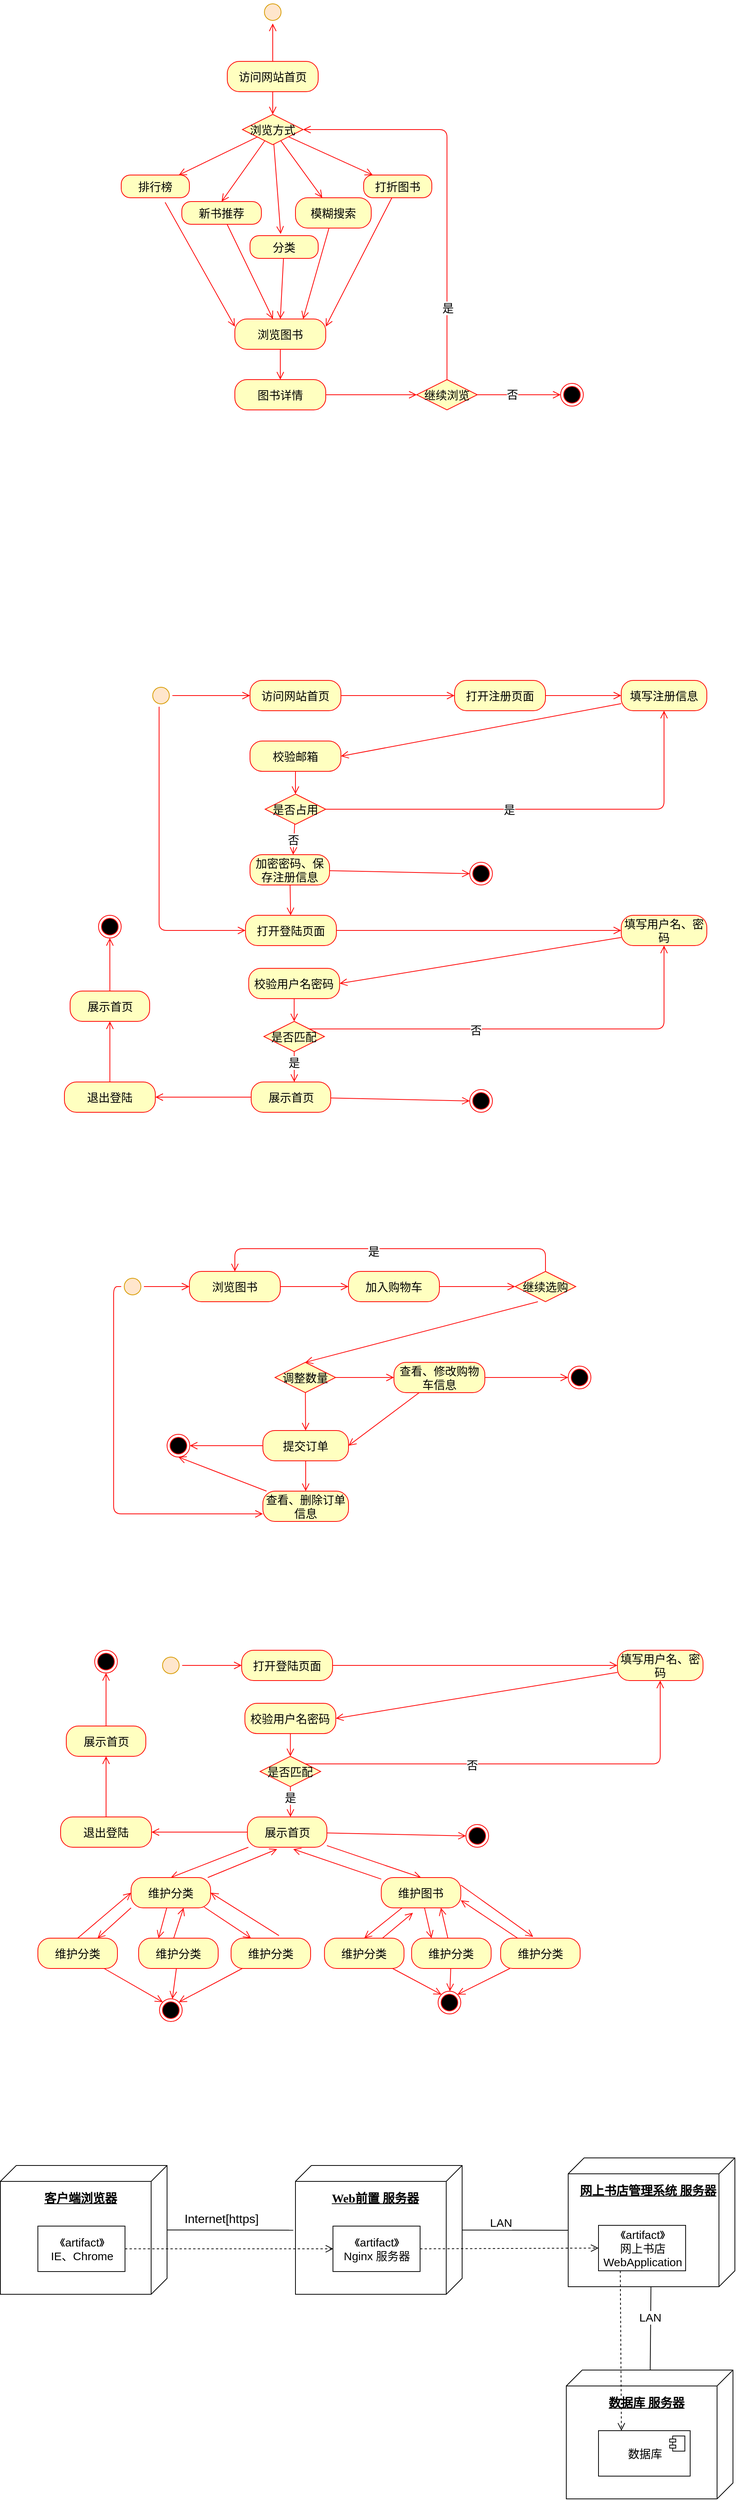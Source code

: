 <mxfile version="13.6.10" type="github">
  <diagram id="TR5-IoN3J7DlVOt05m8w" name="第 1 页">
    <mxGraphModel dx="1240" dy="689" grid="1" gridSize="10" guides="1" tooltips="1" connect="1" arrows="1" fold="1" page="1" pageScale="1" pageWidth="3300" pageHeight="4681" math="0" shadow="0">
      <root>
        <mxCell id="0" />
        <mxCell id="1" parent="0" />
        <mxCell id="N2rn5LJ_M0JWkOlmpVPW-8" value="" style="ellipse;html=1;shape=startState;fillColor=#ffe6cc;strokeColor=#d79b00;fontSize=15;" vertex="1" parent="1">
          <mxGeometry x="585" y="183" width="30" height="30" as="geometry" />
        </mxCell>
        <mxCell id="N2rn5LJ_M0JWkOlmpVPW-48" value="" style="edgeStyle=none;orthogonalLoop=1;jettySize=auto;html=1;endArrow=open;endSize=8;strokeColor=#ff0000;fontSize=15;" edge="1" parent="1" source="N2rn5LJ_M0JWkOlmpVPW-10" target="N2rn5LJ_M0JWkOlmpVPW-8">
          <mxGeometry relative="1" as="geometry" />
        </mxCell>
        <mxCell id="N2rn5LJ_M0JWkOlmpVPW-10" value="访问网站首页" style="rounded=1;whiteSpace=wrap;html=1;arcSize=40;fontColor=#000000;fillColor=#ffffc0;strokeColor=#ff0000;fontSize=15;" vertex="1" parent="1">
          <mxGeometry x="540" y="263" width="120" height="40" as="geometry" />
        </mxCell>
        <mxCell id="N2rn5LJ_M0JWkOlmpVPW-25" style="orthogonalLoop=1;jettySize=auto;html=1;endArrow=open;endSize=8;strokeColor=#ff0000;fontSize=15;" edge="1" parent="1" source="N2rn5LJ_M0JWkOlmpVPW-14" target="N2rn5LJ_M0JWkOlmpVPW-18">
          <mxGeometry relative="1" as="geometry" />
        </mxCell>
        <mxCell id="N2rn5LJ_M0JWkOlmpVPW-26" style="orthogonalLoop=1;jettySize=auto;html=1;entryX=0.5;entryY=0;entryDx=0;entryDy=0;endArrow=open;endSize=8;strokeColor=#ff0000;fontSize=15;" edge="1" parent="1" source="N2rn5LJ_M0JWkOlmpVPW-14" target="N2rn5LJ_M0JWkOlmpVPW-21">
          <mxGeometry relative="1" as="geometry" />
        </mxCell>
        <mxCell id="N2rn5LJ_M0JWkOlmpVPW-27" style="orthogonalLoop=1;jettySize=auto;html=1;endArrow=open;endSize=8;strokeColor=#ff0000;fontSize=15;" edge="1" parent="1" source="N2rn5LJ_M0JWkOlmpVPW-14" target="N2rn5LJ_M0JWkOlmpVPW-20">
          <mxGeometry relative="1" as="geometry" />
        </mxCell>
        <mxCell id="N2rn5LJ_M0JWkOlmpVPW-29" style="orthogonalLoop=1;jettySize=auto;html=1;endArrow=open;endSize=8;strokeColor=#ff0000;fontSize=15;" edge="1" parent="1" source="N2rn5LJ_M0JWkOlmpVPW-14" target="N2rn5LJ_M0JWkOlmpVPW-28">
          <mxGeometry relative="1" as="geometry" />
        </mxCell>
        <mxCell id="N2rn5LJ_M0JWkOlmpVPW-16" value="" style="html=1;align=left;verticalAlign=top;endArrow=open;endSize=8;strokeColor=#ff0000;entryX=0.45;entryY=-0.075;entryDx=0;entryDy=0;entryPerimeter=0;fontSize=15;" edge="1" source="N2rn5LJ_M0JWkOlmpVPW-14" parent="1" target="N2rn5LJ_M0JWkOlmpVPW-19">
          <mxGeometry x="-0.002" y="9" relative="1" as="geometry">
            <mxPoint x="600" y="503" as="targetPoint" />
            <mxPoint as="offset" />
          </mxGeometry>
        </mxCell>
        <mxCell id="N2rn5LJ_M0JWkOlmpVPW-36" style="edgeStyle=none;orthogonalLoop=1;jettySize=auto;html=1;endArrow=open;endSize=8;strokeColor=#ff0000;entryX=0;entryY=0.25;entryDx=0;entryDy=0;exitX=0.644;exitY=1.2;exitDx=0;exitDy=0;exitPerimeter=0;fontSize=15;" edge="1" parent="1" source="N2rn5LJ_M0JWkOlmpVPW-18" target="N2rn5LJ_M0JWkOlmpVPW-31">
          <mxGeometry relative="1" as="geometry" />
        </mxCell>
        <mxCell id="N2rn5LJ_M0JWkOlmpVPW-18" value="排行榜" style="rounded=1;whiteSpace=wrap;html=1;arcSize=40;fontColor=#000000;fillColor=#ffffc0;strokeColor=#ff0000;fontSize=15;" vertex="1" parent="1">
          <mxGeometry x="400" y="413" width="90" height="30" as="geometry" />
        </mxCell>
        <mxCell id="N2rn5LJ_M0JWkOlmpVPW-33" style="edgeStyle=none;orthogonalLoop=1;jettySize=auto;html=1;entryX=0.5;entryY=0;entryDx=0;entryDy=0;endArrow=open;endSize=8;strokeColor=#ff0000;fontSize=15;" edge="1" parent="1" source="N2rn5LJ_M0JWkOlmpVPW-19" target="N2rn5LJ_M0JWkOlmpVPW-31">
          <mxGeometry relative="1" as="geometry" />
        </mxCell>
        <mxCell id="N2rn5LJ_M0JWkOlmpVPW-19" value="分类" style="rounded=1;whiteSpace=wrap;html=1;arcSize=40;fontColor=#000000;fillColor=#ffffc0;strokeColor=#ff0000;fontSize=15;" vertex="1" parent="1">
          <mxGeometry x="570" y="493" width="90" height="30" as="geometry" />
        </mxCell>
        <mxCell id="N2rn5LJ_M0JWkOlmpVPW-35" style="edgeStyle=none;orthogonalLoop=1;jettySize=auto;html=1;entryX=1;entryY=0.25;entryDx=0;entryDy=0;endArrow=open;endSize=8;strokeColor=#ff0000;fontSize=15;" edge="1" parent="1" source="N2rn5LJ_M0JWkOlmpVPW-20" target="N2rn5LJ_M0JWkOlmpVPW-31">
          <mxGeometry relative="1" as="geometry" />
        </mxCell>
        <mxCell id="N2rn5LJ_M0JWkOlmpVPW-20" value="打折图书" style="rounded=1;whiteSpace=wrap;html=1;arcSize=40;fontColor=#000000;fillColor=#ffffc0;strokeColor=#ff0000;fontSize=15;" vertex="1" parent="1">
          <mxGeometry x="720" y="413" width="90" height="30" as="geometry" />
        </mxCell>
        <mxCell id="N2rn5LJ_M0JWkOlmpVPW-32" style="edgeStyle=none;orthogonalLoop=1;jettySize=auto;html=1;endArrow=open;endSize=8;strokeColor=#ff0000;fontSize=15;" edge="1" parent="1" source="N2rn5LJ_M0JWkOlmpVPW-21" target="N2rn5LJ_M0JWkOlmpVPW-31">
          <mxGeometry relative="1" as="geometry" />
        </mxCell>
        <mxCell id="N2rn5LJ_M0JWkOlmpVPW-21" value="新书推荐" style="rounded=1;whiteSpace=wrap;html=1;arcSize=40;fontColor=#000000;fillColor=#ffffc0;strokeColor=#ff0000;fontSize=15;" vertex="1" parent="1">
          <mxGeometry x="480" y="448" width="105" height="30" as="geometry" />
        </mxCell>
        <mxCell id="N2rn5LJ_M0JWkOlmpVPW-34" style="edgeStyle=none;orthogonalLoop=1;jettySize=auto;html=1;entryX=0.75;entryY=0;entryDx=0;entryDy=0;endArrow=open;endSize=8;strokeColor=#ff0000;fontSize=15;" edge="1" parent="1" source="N2rn5LJ_M0JWkOlmpVPW-28" target="N2rn5LJ_M0JWkOlmpVPW-31">
          <mxGeometry relative="1" as="geometry" />
        </mxCell>
        <mxCell id="N2rn5LJ_M0JWkOlmpVPW-28" value="模糊搜索" style="rounded=1;whiteSpace=wrap;html=1;arcSize=40;fontColor=#000000;fillColor=#ffffc0;strokeColor=#ff0000;fontSize=15;" vertex="1" parent="1">
          <mxGeometry x="630" y="443" width="100" height="40" as="geometry" />
        </mxCell>
        <mxCell id="N2rn5LJ_M0JWkOlmpVPW-38" style="edgeStyle=none;orthogonalLoop=1;jettySize=auto;html=1;entryX=0.5;entryY=0;entryDx=0;entryDy=0;endArrow=open;endSize=8;strokeColor=#ff0000;fontSize=15;" edge="1" parent="1" source="N2rn5LJ_M0JWkOlmpVPW-31" target="N2rn5LJ_M0JWkOlmpVPW-37">
          <mxGeometry relative="1" as="geometry" />
        </mxCell>
        <mxCell id="N2rn5LJ_M0JWkOlmpVPW-31" value="浏览图书" style="rounded=1;whiteSpace=wrap;html=1;arcSize=40;fontColor=#000000;fillColor=#ffffc0;strokeColor=#ff0000;fontSize=15;" vertex="1" parent="1">
          <mxGeometry x="550" y="603" width="120" height="40" as="geometry" />
        </mxCell>
        <mxCell id="N2rn5LJ_M0JWkOlmpVPW-40" style="edgeStyle=none;orthogonalLoop=1;jettySize=auto;html=1;entryX=0;entryY=0.5;entryDx=0;entryDy=0;endArrow=open;endSize=8;strokeColor=#ff0000;fontSize=15;" edge="1" parent="1" source="N2rn5LJ_M0JWkOlmpVPW-37" target="N2rn5LJ_M0JWkOlmpVPW-39">
          <mxGeometry relative="1" as="geometry" />
        </mxCell>
        <mxCell id="N2rn5LJ_M0JWkOlmpVPW-37" value="图书详情" style="rounded=1;whiteSpace=wrap;html=1;arcSize=40;fontColor=#000000;fillColor=#ffffc0;strokeColor=#ff0000;fontSize=15;" vertex="1" parent="1">
          <mxGeometry x="550" y="683" width="120" height="40" as="geometry" />
        </mxCell>
        <mxCell id="N2rn5LJ_M0JWkOlmpVPW-42" style="orthogonalLoop=1;jettySize=auto;html=1;entryX=0;entryY=0.5;entryDx=0;entryDy=0;endArrow=open;endSize=8;strokeColor=#ff0000;fontSize=15;" edge="1" parent="1" source="N2rn5LJ_M0JWkOlmpVPW-39" target="N2rn5LJ_M0JWkOlmpVPW-41">
          <mxGeometry relative="1" as="geometry" />
        </mxCell>
        <mxCell id="N2rn5LJ_M0JWkOlmpVPW-44" value="否" style="edgeLabel;html=1;align=center;verticalAlign=middle;resizable=0;points=[];fontSize=15;" vertex="1" connectable="0" parent="N2rn5LJ_M0JWkOlmpVPW-42">
          <mxGeometry x="-0.171" y="1" relative="1" as="geometry">
            <mxPoint as="offset" />
          </mxGeometry>
        </mxCell>
        <mxCell id="N2rn5LJ_M0JWkOlmpVPW-43" style="edgeStyle=orthogonalEdgeStyle;orthogonalLoop=1;jettySize=auto;html=1;endArrow=open;endSize=8;strokeColor=#ff0000;fontSize=15;entryX=1;entryY=0.5;entryDx=0;entryDy=0;" edge="1" parent="1" source="N2rn5LJ_M0JWkOlmpVPW-39" target="N2rn5LJ_M0JWkOlmpVPW-14">
          <mxGeometry relative="1" as="geometry">
            <Array as="points">
              <mxPoint x="830" y="353" />
            </Array>
          </mxGeometry>
        </mxCell>
        <mxCell id="N2rn5LJ_M0JWkOlmpVPW-45" value="是" style="edgeLabel;html=1;align=center;verticalAlign=middle;resizable=0;points=[];fontSize=15;" vertex="1" connectable="0" parent="N2rn5LJ_M0JWkOlmpVPW-43">
          <mxGeometry x="-0.635" y="-1" relative="1" as="geometry">
            <mxPoint as="offset" />
          </mxGeometry>
        </mxCell>
        <mxCell id="N2rn5LJ_M0JWkOlmpVPW-39" value="继续浏览" style="rhombus;whiteSpace=wrap;html=1;fillColor=#ffffc0;strokeColor=#ff0000;fontSize=15;" vertex="1" parent="1">
          <mxGeometry x="790" y="683" width="80" height="40" as="geometry" />
        </mxCell>
        <mxCell id="N2rn5LJ_M0JWkOlmpVPW-41" value="" style="ellipse;html=1;shape=endState;fillColor=#000000;strokeColor=#ff0000;fontSize=15;" vertex="1" parent="1">
          <mxGeometry x="980" y="688" width="30" height="30" as="geometry" />
        </mxCell>
        <mxCell id="N2rn5LJ_M0JWkOlmpVPW-14" value="浏览方式" style="rhombus;whiteSpace=wrap;html=1;fillColor=#ffffc0;strokeColor=#ff0000;fontSize=15;" vertex="1" parent="1">
          <mxGeometry x="560" y="333" width="80" height="40" as="geometry" />
        </mxCell>
        <mxCell id="N2rn5LJ_M0JWkOlmpVPW-47" value="" style="edgeStyle=orthogonalEdgeStyle;html=1;verticalAlign=bottom;endArrow=open;endSize=8;strokeColor=#ff0000;fontSize=15;" edge="1" parent="1" source="N2rn5LJ_M0JWkOlmpVPW-10" target="N2rn5LJ_M0JWkOlmpVPW-14">
          <mxGeometry relative="1" as="geometry">
            <mxPoint x="600" y="413" as="targetPoint" />
            <mxPoint x="600" y="353" as="sourcePoint" />
          </mxGeometry>
        </mxCell>
        <mxCell id="N2rn5LJ_M0JWkOlmpVPW-74" style="edgeStyle=none;orthogonalLoop=1;jettySize=auto;html=1;entryX=0;entryY=0.5;entryDx=0;entryDy=0;endArrow=open;endSize=8;strokeColor=#ff0000;fontSize=15;" edge="1" parent="1" source="N2rn5LJ_M0JWkOlmpVPW-53" target="N2rn5LJ_M0JWkOlmpVPW-55">
          <mxGeometry relative="1" as="geometry" />
        </mxCell>
        <mxCell id="N2rn5LJ_M0JWkOlmpVPW-150" style="edgeStyle=orthogonalEdgeStyle;orthogonalLoop=1;jettySize=auto;html=1;entryX=0;entryY=0.5;entryDx=0;entryDy=0;endArrow=open;endSize=8;strokeColor=#ff0000;fontSize=15;" edge="1" parent="1" source="N2rn5LJ_M0JWkOlmpVPW-53" target="N2rn5LJ_M0JWkOlmpVPW-80">
          <mxGeometry relative="1" as="geometry">
            <Array as="points">
              <mxPoint x="450" y="1100" />
              <mxPoint x="450" y="1410" />
            </Array>
          </mxGeometry>
        </mxCell>
        <mxCell id="N2rn5LJ_M0JWkOlmpVPW-53" value="" style="ellipse;html=1;shape=startState;fillColor=#ffe6cc;strokeColor=#d79b00;fontSize=15;" vertex="1" parent="1">
          <mxGeometry x="437.54" y="1085" width="30" height="30" as="geometry" />
        </mxCell>
        <mxCell id="N2rn5LJ_M0JWkOlmpVPW-67" style="orthogonalLoop=1;jettySize=auto;html=1;endArrow=open;endSize=8;strokeColor=#ff0000;fontSize=15;" edge="1" parent="1" source="N2rn5LJ_M0JWkOlmpVPW-55" target="N2rn5LJ_M0JWkOlmpVPW-56">
          <mxGeometry relative="1" as="geometry" />
        </mxCell>
        <mxCell id="N2rn5LJ_M0JWkOlmpVPW-55" value="访问网站首页" style="rounded=1;whiteSpace=wrap;html=1;arcSize=40;fontColor=#000000;fillColor=#ffffc0;strokeColor=#ff0000;fontSize=15;" vertex="1" parent="1">
          <mxGeometry x="570" y="1080" width="120" height="40" as="geometry" />
        </mxCell>
        <mxCell id="N2rn5LJ_M0JWkOlmpVPW-68" style="orthogonalLoop=1;jettySize=auto;html=1;entryX=0;entryY=0.5;entryDx=0;entryDy=0;endArrow=open;endSize=8;strokeColor=#ff0000;fontSize=15;" edge="1" parent="1" source="N2rn5LJ_M0JWkOlmpVPW-56" target="N2rn5LJ_M0JWkOlmpVPW-57">
          <mxGeometry relative="1" as="geometry" />
        </mxCell>
        <mxCell id="N2rn5LJ_M0JWkOlmpVPW-56" value="打开注册页面" style="rounded=1;whiteSpace=wrap;html=1;arcSize=40;fontColor=#000000;fillColor=#ffffc0;strokeColor=#ff0000;fontSize=15;" vertex="1" parent="1">
          <mxGeometry x="840" y="1080" width="120" height="40" as="geometry" />
        </mxCell>
        <mxCell id="N2rn5LJ_M0JWkOlmpVPW-69" style="orthogonalLoop=1;jettySize=auto;html=1;entryX=1;entryY=0.5;entryDx=0;entryDy=0;endArrow=open;endSize=8;strokeColor=#ff0000;fontSize=15;" edge="1" parent="1" source="N2rn5LJ_M0JWkOlmpVPW-57" target="N2rn5LJ_M0JWkOlmpVPW-58">
          <mxGeometry relative="1" as="geometry" />
        </mxCell>
        <mxCell id="N2rn5LJ_M0JWkOlmpVPW-57" value="填写注册信息" style="rounded=1;whiteSpace=wrap;html=1;arcSize=40;fontColor=#000000;fillColor=#ffffc0;strokeColor=#ff0000;fontSize=15;" vertex="1" parent="1">
          <mxGeometry x="1060" y="1080" width="113" height="40" as="geometry" />
        </mxCell>
        <mxCell id="N2rn5LJ_M0JWkOlmpVPW-70" style="edgeStyle=orthogonalEdgeStyle;orthogonalLoop=1;jettySize=auto;html=1;entryX=0.5;entryY=0;entryDx=0;entryDy=0;endArrow=open;endSize=8;strokeColor=#ff0000;fontSize=15;" edge="1" parent="1" source="N2rn5LJ_M0JWkOlmpVPW-58" target="N2rn5LJ_M0JWkOlmpVPW-61">
          <mxGeometry relative="1" as="geometry" />
        </mxCell>
        <mxCell id="N2rn5LJ_M0JWkOlmpVPW-58" value="校验邮箱" style="rounded=1;whiteSpace=wrap;html=1;arcSize=40;fontColor=#000000;fillColor=#ffffc0;strokeColor=#ff0000;fontSize=15;" vertex="1" parent="1">
          <mxGeometry x="570" y="1160" width="120" height="40" as="geometry" />
        </mxCell>
        <mxCell id="N2rn5LJ_M0JWkOlmpVPW-72" style="edgeStyle=none;orthogonalLoop=1;jettySize=auto;html=1;entryX=0;entryY=0.5;entryDx=0;entryDy=0;endArrow=open;endSize=8;strokeColor=#ff0000;fontSize=15;" edge="1" parent="1" source="N2rn5LJ_M0JWkOlmpVPW-59" target="N2rn5LJ_M0JWkOlmpVPW-71">
          <mxGeometry relative="1" as="geometry" />
        </mxCell>
        <mxCell id="N2rn5LJ_M0JWkOlmpVPW-113" style="edgeStyle=none;orthogonalLoop=1;jettySize=auto;html=1;endArrow=open;endSize=8;strokeColor=#ff0000;fontSize=15;" edge="1" parent="1" source="N2rn5LJ_M0JWkOlmpVPW-59" target="N2rn5LJ_M0JWkOlmpVPW-80">
          <mxGeometry relative="1" as="geometry">
            <mxPoint x="627" y="1345" as="sourcePoint" />
          </mxGeometry>
        </mxCell>
        <mxCell id="N2rn5LJ_M0JWkOlmpVPW-59" value="加密密码、保存注册信息" style="rounded=1;whiteSpace=wrap;html=1;arcSize=40;fontColor=#000000;fillColor=#ffffc0;strokeColor=#ff0000;fontSize=15;" vertex="1" parent="1">
          <mxGeometry x="570" y="1310" width="105" height="40" as="geometry" />
        </mxCell>
        <mxCell id="N2rn5LJ_M0JWkOlmpVPW-62" style="edgeStyle=orthogonalEdgeStyle;orthogonalLoop=1;jettySize=auto;html=1;endArrow=open;endSize=8;strokeColor=#ff0000;fontSize=15;entryX=0.5;entryY=1;entryDx=0;entryDy=0;" edge="1" parent="1" source="N2rn5LJ_M0JWkOlmpVPW-61" target="N2rn5LJ_M0JWkOlmpVPW-57">
          <mxGeometry relative="1" as="geometry">
            <mxPoint x="700" y="1340" as="targetPoint" />
            <Array as="points">
              <mxPoint x="630" y="1250" />
              <mxPoint x="1117" y="1250" />
            </Array>
          </mxGeometry>
        </mxCell>
        <mxCell id="N2rn5LJ_M0JWkOlmpVPW-63" value="是" style="edgeLabel;html=1;align=center;verticalAlign=middle;resizable=0;points=[];fontSize=15;" vertex="1" connectable="0" parent="N2rn5LJ_M0JWkOlmpVPW-62">
          <mxGeometry x="-0.16" relative="1" as="geometry">
            <mxPoint as="offset" />
          </mxGeometry>
        </mxCell>
        <mxCell id="N2rn5LJ_M0JWkOlmpVPW-65" style="orthogonalLoop=1;jettySize=auto;html=1;endArrow=open;endSize=8;strokeColor=#ff0000;fontSize=15;entryX=0.542;entryY=0;entryDx=0;entryDy=0;entryPerimeter=0;" edge="1" parent="1" source="N2rn5LJ_M0JWkOlmpVPW-61" target="N2rn5LJ_M0JWkOlmpVPW-59">
          <mxGeometry relative="1" as="geometry">
            <mxPoint x="645" y="1610" as="targetPoint" />
          </mxGeometry>
        </mxCell>
        <mxCell id="N2rn5LJ_M0JWkOlmpVPW-66" value="否" style="edgeLabel;html=1;align=center;verticalAlign=middle;resizable=0;points=[];fontSize=15;" vertex="1" connectable="0" parent="N2rn5LJ_M0JWkOlmpVPW-65">
          <mxGeometry x="0.019" y="-1" relative="1" as="geometry">
            <mxPoint as="offset" />
          </mxGeometry>
        </mxCell>
        <mxCell id="N2rn5LJ_M0JWkOlmpVPW-61" value="是否占用" style="rhombus;whiteSpace=wrap;html=1;fillColor=#ffffc0;strokeColor=#ff0000;fontSize=15;" vertex="1" parent="1">
          <mxGeometry x="590" y="1230" width="80" height="40" as="geometry" />
        </mxCell>
        <mxCell id="N2rn5LJ_M0JWkOlmpVPW-71" value="" style="ellipse;html=1;shape=endState;fillColor=#000000;strokeColor=#ff0000;fontSize=15;" vertex="1" parent="1">
          <mxGeometry x="860" y="1320" width="30" height="30" as="geometry" />
        </mxCell>
        <mxCell id="N2rn5LJ_M0JWkOlmpVPW-79" style="orthogonalLoop=1;jettySize=auto;html=1;entryX=0;entryY=0.5;entryDx=0;entryDy=0;endArrow=open;endSize=8;strokeColor=#ff0000;fontSize=15;" edge="1" parent="1" source="N2rn5LJ_M0JWkOlmpVPW-80" target="N2rn5LJ_M0JWkOlmpVPW-82">
          <mxGeometry relative="1" as="geometry" />
        </mxCell>
        <mxCell id="N2rn5LJ_M0JWkOlmpVPW-80" value="打开登陆页面" style="rounded=1;whiteSpace=wrap;html=1;arcSize=40;fontColor=#000000;fillColor=#ffffc0;strokeColor=#ff0000;fontSize=15;" vertex="1" parent="1">
          <mxGeometry x="564.04" y="1390" width="120" height="40" as="geometry" />
        </mxCell>
        <mxCell id="N2rn5LJ_M0JWkOlmpVPW-81" style="orthogonalLoop=1;jettySize=auto;html=1;entryX=1;entryY=0.5;entryDx=0;entryDy=0;endArrow=open;endSize=8;strokeColor=#ff0000;fontSize=15;" edge="1" parent="1" source="N2rn5LJ_M0JWkOlmpVPW-82" target="N2rn5LJ_M0JWkOlmpVPW-84">
          <mxGeometry relative="1" as="geometry" />
        </mxCell>
        <mxCell id="N2rn5LJ_M0JWkOlmpVPW-82" value="填写用户名、密码" style="rounded=1;whiteSpace=wrap;html=1;arcSize=40;fontColor=#000000;fillColor=#ffffc0;strokeColor=#ff0000;fontSize=15;" vertex="1" parent="1">
          <mxGeometry x="1060" y="1390" width="113" height="40" as="geometry" />
        </mxCell>
        <mxCell id="N2rn5LJ_M0JWkOlmpVPW-83" style="edgeStyle=orthogonalEdgeStyle;orthogonalLoop=1;jettySize=auto;html=1;entryX=0.5;entryY=0;entryDx=0;entryDy=0;endArrow=open;endSize=8;strokeColor=#ff0000;fontSize=15;" edge="1" parent="1" source="N2rn5LJ_M0JWkOlmpVPW-84" target="N2rn5LJ_M0JWkOlmpVPW-91">
          <mxGeometry relative="1" as="geometry" />
        </mxCell>
        <mxCell id="N2rn5LJ_M0JWkOlmpVPW-84" value="校验用户名密码" style="rounded=1;whiteSpace=wrap;html=1;arcSize=40;fontColor=#000000;fillColor=#ffffc0;strokeColor=#ff0000;fontSize=15;" vertex="1" parent="1">
          <mxGeometry x="568.29" y="1460" width="120" height="40" as="geometry" />
        </mxCell>
        <mxCell id="N2rn5LJ_M0JWkOlmpVPW-85" style="edgeStyle=none;orthogonalLoop=1;jettySize=auto;html=1;entryX=0;entryY=0.5;entryDx=0;entryDy=0;endArrow=open;endSize=8;strokeColor=#ff0000;fontSize=15;" edge="1" parent="1" source="N2rn5LJ_M0JWkOlmpVPW-86" target="N2rn5LJ_M0JWkOlmpVPW-92">
          <mxGeometry relative="1" as="geometry" />
        </mxCell>
        <mxCell id="N2rn5LJ_M0JWkOlmpVPW-114" style="edgeStyle=none;orthogonalLoop=1;jettySize=auto;html=1;entryX=1;entryY=0.5;entryDx=0;entryDy=0;endArrow=open;endSize=8;strokeColor=#ff0000;fontSize=15;" edge="1" parent="1" source="N2rn5LJ_M0JWkOlmpVPW-86" target="N2rn5LJ_M0JWkOlmpVPW-98">
          <mxGeometry relative="1" as="geometry" />
        </mxCell>
        <mxCell id="N2rn5LJ_M0JWkOlmpVPW-86" value="展示首页" style="rounded=1;whiteSpace=wrap;html=1;arcSize=40;fontColor=#000000;fillColor=#ffffc0;strokeColor=#ff0000;fontSize=15;" vertex="1" parent="1">
          <mxGeometry x="571.54" y="1610" width="105" height="40" as="geometry" />
        </mxCell>
        <mxCell id="N2rn5LJ_M0JWkOlmpVPW-87" style="edgeStyle=orthogonalEdgeStyle;orthogonalLoop=1;jettySize=auto;html=1;endArrow=open;endSize=8;strokeColor=#ff0000;fontSize=15;entryX=0.5;entryY=1;entryDx=0;entryDy=0;" edge="1" parent="1" source="N2rn5LJ_M0JWkOlmpVPW-91" target="N2rn5LJ_M0JWkOlmpVPW-82">
          <mxGeometry relative="1" as="geometry">
            <mxPoint x="700" y="1640" as="targetPoint" />
            <Array as="points">
              <mxPoint x="1117" y="1540" />
            </Array>
          </mxGeometry>
        </mxCell>
        <mxCell id="N2rn5LJ_M0JWkOlmpVPW-93" value="否" style="edgeLabel;html=1;align=center;verticalAlign=middle;resizable=0;points=[];fontSize=15;" vertex="1" connectable="0" parent="N2rn5LJ_M0JWkOlmpVPW-87">
          <mxGeometry x="-0.24" y="-1" relative="1" as="geometry">
            <mxPoint as="offset" />
          </mxGeometry>
        </mxCell>
        <mxCell id="N2rn5LJ_M0JWkOlmpVPW-89" style="orthogonalLoop=1;jettySize=auto;html=1;endArrow=open;endSize=8;strokeColor=#ff0000;fontSize=15;entryX=0.542;entryY=0;entryDx=0;entryDy=0;entryPerimeter=0;" edge="1" parent="1" source="N2rn5LJ_M0JWkOlmpVPW-91" target="N2rn5LJ_M0JWkOlmpVPW-86">
          <mxGeometry relative="1" as="geometry">
            <mxPoint x="643.29" y="1900" as="targetPoint" />
          </mxGeometry>
        </mxCell>
        <mxCell id="N2rn5LJ_M0JWkOlmpVPW-94" value="是" style="edgeLabel;html=1;align=center;verticalAlign=middle;resizable=0;points=[];fontSize=15;" vertex="1" connectable="0" parent="N2rn5LJ_M0JWkOlmpVPW-89">
          <mxGeometry x="-0.301" y="-1" relative="1" as="geometry">
            <mxPoint as="offset" />
          </mxGeometry>
        </mxCell>
        <mxCell id="N2rn5LJ_M0JWkOlmpVPW-91" value="是否匹配" style="rhombus;whiteSpace=wrap;html=1;fillColor=#ffffc0;strokeColor=#ff0000;fontSize=15;" vertex="1" parent="1">
          <mxGeometry x="588.29" y="1530" width="80" height="40" as="geometry" />
        </mxCell>
        <mxCell id="N2rn5LJ_M0JWkOlmpVPW-92" value="" style="ellipse;html=1;shape=endState;fillColor=#000000;strokeColor=#ff0000;fontSize=15;" vertex="1" parent="1">
          <mxGeometry x="860" y="1620" width="30" height="30" as="geometry" />
        </mxCell>
        <mxCell id="N2rn5LJ_M0JWkOlmpVPW-97" style="orthogonalLoop=1;jettySize=auto;html=1;endArrow=open;endSize=8;strokeColor=#ff0000;fontSize=15;exitX=0.5;exitY=0;exitDx=0;exitDy=0;" edge="1" parent="1" source="N2rn5LJ_M0JWkOlmpVPW-98" target="N2rn5LJ_M0JWkOlmpVPW-106">
          <mxGeometry relative="1" as="geometry">
            <mxPoint x="391.54" y="1570" as="sourcePoint" />
            <mxPoint x="385.04" y="1680" as="targetPoint" />
          </mxGeometry>
        </mxCell>
        <mxCell id="N2rn5LJ_M0JWkOlmpVPW-98" value="退出登陆" style="rounded=1;whiteSpace=wrap;html=1;arcSize=40;fontColor=#000000;fillColor=#ffffc0;strokeColor=#ff0000;fontSize=15;" vertex="1" parent="1">
          <mxGeometry x="325.04" y="1610" width="120" height="40" as="geometry" />
        </mxCell>
        <mxCell id="N2rn5LJ_M0JWkOlmpVPW-105" style="edgeStyle=none;orthogonalLoop=1;jettySize=auto;html=1;entryX=0.5;entryY=1;entryDx=0;entryDy=0;endArrow=open;endSize=8;strokeColor=#ff0000;fontSize=15;" edge="1" parent="1" source="N2rn5LJ_M0JWkOlmpVPW-106" target="N2rn5LJ_M0JWkOlmpVPW-112">
          <mxGeometry relative="1" as="geometry">
            <mxPoint x="437.54" y="1700" as="sourcePoint" />
          </mxGeometry>
        </mxCell>
        <mxCell id="N2rn5LJ_M0JWkOlmpVPW-106" value="展示首页" style="rounded=1;whiteSpace=wrap;html=1;arcSize=40;fontColor=#000000;fillColor=#ffffc0;strokeColor=#ff0000;fontSize=15;" vertex="1" parent="1">
          <mxGeometry x="332.54" y="1490" width="105" height="40" as="geometry" />
        </mxCell>
        <mxCell id="N2rn5LJ_M0JWkOlmpVPW-112" value="" style="ellipse;html=1;shape=endState;fillColor=#000000;strokeColor=#ff0000;fontSize=15;" vertex="1" parent="1">
          <mxGeometry x="370" y="1390" width="30" height="30" as="geometry" />
        </mxCell>
        <mxCell id="N2rn5LJ_M0JWkOlmpVPW-116" style="edgeStyle=none;orthogonalLoop=1;jettySize=auto;html=1;entryX=0;entryY=0.5;entryDx=0;entryDy=0;endArrow=open;endSize=8;strokeColor=#ff0000;fontSize=15;" edge="1" parent="1" source="N2rn5LJ_M0JWkOlmpVPW-117" target="N2rn5LJ_M0JWkOlmpVPW-119">
          <mxGeometry relative="1" as="geometry" />
        </mxCell>
        <mxCell id="N2rn5LJ_M0JWkOlmpVPW-149" style="edgeStyle=orthogonalEdgeStyle;orthogonalLoop=1;jettySize=auto;html=1;entryX=0;entryY=0.75;entryDx=0;entryDy=0;endArrow=open;endSize=8;strokeColor=#ff0000;fontSize=15;" edge="1" parent="1" source="N2rn5LJ_M0JWkOlmpVPW-117" target="N2rn5LJ_M0JWkOlmpVPW-145">
          <mxGeometry relative="1" as="geometry">
            <Array as="points">
              <mxPoint x="390" y="1880" />
              <mxPoint x="390" y="2180" />
            </Array>
          </mxGeometry>
        </mxCell>
        <mxCell id="N2rn5LJ_M0JWkOlmpVPW-117" value="" style="ellipse;html=1;shape=startState;fillColor=#ffe6cc;strokeColor=#d79b00;fontSize=15;" vertex="1" parent="1">
          <mxGeometry x="400" y="1865" width="30" height="30" as="geometry" />
        </mxCell>
        <mxCell id="N2rn5LJ_M0JWkOlmpVPW-118" style="orthogonalLoop=1;jettySize=auto;html=1;endArrow=open;endSize=8;strokeColor=#ff0000;fontSize=15;" edge="1" parent="1" source="N2rn5LJ_M0JWkOlmpVPW-119" target="N2rn5LJ_M0JWkOlmpVPW-121">
          <mxGeometry relative="1" as="geometry" />
        </mxCell>
        <mxCell id="N2rn5LJ_M0JWkOlmpVPW-119" value="浏览图书" style="rounded=1;whiteSpace=wrap;html=1;arcSize=40;fontColor=#000000;fillColor=#ffffc0;strokeColor=#ff0000;fontSize=15;" vertex="1" parent="1">
          <mxGeometry x="490" y="1860" width="120" height="40" as="geometry" />
        </mxCell>
        <mxCell id="N2rn5LJ_M0JWkOlmpVPW-120" style="orthogonalLoop=1;jettySize=auto;html=1;entryX=0;entryY=0.5;entryDx=0;entryDy=0;endArrow=open;endSize=8;strokeColor=#ff0000;fontSize=15;" edge="1" parent="1" source="N2rn5LJ_M0JWkOlmpVPW-121" target="N2rn5LJ_M0JWkOlmpVPW-130">
          <mxGeometry relative="1" as="geometry" />
        </mxCell>
        <mxCell id="N2rn5LJ_M0JWkOlmpVPW-121" value="加入购物车" style="rounded=1;whiteSpace=wrap;html=1;arcSize=40;fontColor=#000000;fillColor=#ffffc0;strokeColor=#ff0000;fontSize=15;" vertex="1" parent="1">
          <mxGeometry x="700" y="1860" width="120" height="40" as="geometry" />
        </mxCell>
        <mxCell id="N2rn5LJ_M0JWkOlmpVPW-131" style="edgeStyle=orthogonalEdgeStyle;orthogonalLoop=1;jettySize=auto;html=1;entryX=0.5;entryY=0;entryDx=0;entryDy=0;endArrow=open;endSize=8;strokeColor=#ff0000;fontSize=15;" edge="1" parent="1" source="N2rn5LJ_M0JWkOlmpVPW-130" target="N2rn5LJ_M0JWkOlmpVPW-119">
          <mxGeometry relative="1" as="geometry">
            <Array as="points">
              <mxPoint x="960" y="1830" />
              <mxPoint x="550" y="1830" />
            </Array>
          </mxGeometry>
        </mxCell>
        <mxCell id="N2rn5LJ_M0JWkOlmpVPW-132" value="是" style="edgeLabel;html=1;align=center;verticalAlign=middle;resizable=0;points=[];fontSize=15;" vertex="1" connectable="0" parent="N2rn5LJ_M0JWkOlmpVPW-131">
          <mxGeometry x="0.089" y="3" relative="1" as="geometry">
            <mxPoint x="-1" as="offset" />
          </mxGeometry>
        </mxCell>
        <mxCell id="N2rn5LJ_M0JWkOlmpVPW-134" style="orthogonalLoop=1;jettySize=auto;html=1;entryX=0.5;entryY=0;entryDx=0;entryDy=0;endArrow=open;endSize=8;strokeColor=#ff0000;fontSize=15;exitX=0.375;exitY=1;exitDx=0;exitDy=0;exitPerimeter=0;" edge="1" parent="1" source="N2rn5LJ_M0JWkOlmpVPW-130" target="N2rn5LJ_M0JWkOlmpVPW-133">
          <mxGeometry relative="1" as="geometry">
            <mxPoint x="517.203" y="2048.601" as="sourcePoint" />
          </mxGeometry>
        </mxCell>
        <mxCell id="N2rn5LJ_M0JWkOlmpVPW-130" value="继续选购" style="rhombus;whiteSpace=wrap;html=1;fillColor=#ffffc0;strokeColor=#ff0000;fontSize=15;" vertex="1" parent="1">
          <mxGeometry x="920" y="1860" width="80" height="40" as="geometry" />
        </mxCell>
        <mxCell id="N2rn5LJ_M0JWkOlmpVPW-136" style="edgeStyle=none;orthogonalLoop=1;jettySize=auto;html=1;endArrow=open;endSize=8;strokeColor=#ff0000;fontSize=15;" edge="1" parent="1" source="N2rn5LJ_M0JWkOlmpVPW-133" target="N2rn5LJ_M0JWkOlmpVPW-135">
          <mxGeometry relative="1" as="geometry" />
        </mxCell>
        <mxCell id="N2rn5LJ_M0JWkOlmpVPW-138" style="edgeStyle=none;orthogonalLoop=1;jettySize=auto;html=1;entryX=0;entryY=0.5;entryDx=0;entryDy=0;endArrow=open;endSize=8;strokeColor=#ff0000;fontSize=15;" edge="1" parent="1" source="N2rn5LJ_M0JWkOlmpVPW-133" target="N2rn5LJ_M0JWkOlmpVPW-137">
          <mxGeometry relative="1" as="geometry" />
        </mxCell>
        <mxCell id="N2rn5LJ_M0JWkOlmpVPW-133" value="调整数量" style="rhombus;whiteSpace=wrap;html=1;fillColor=#ffffc0;strokeColor=#ff0000;fontSize=15;" vertex="1" parent="1">
          <mxGeometry x="603" y="1980" width="80" height="40" as="geometry" />
        </mxCell>
        <mxCell id="N2rn5LJ_M0JWkOlmpVPW-144" style="edgeStyle=none;orthogonalLoop=1;jettySize=auto;html=1;entryX=1;entryY=0.5;entryDx=0;entryDy=0;endArrow=open;endSize=8;strokeColor=#ff0000;fontSize=15;" edge="1" parent="1" source="N2rn5LJ_M0JWkOlmpVPW-135" target="N2rn5LJ_M0JWkOlmpVPW-143">
          <mxGeometry relative="1" as="geometry" />
        </mxCell>
        <mxCell id="N2rn5LJ_M0JWkOlmpVPW-146" style="edgeStyle=none;orthogonalLoop=1;jettySize=auto;html=1;endArrow=open;endSize=8;strokeColor=#ff0000;fontSize=15;" edge="1" parent="1" source="N2rn5LJ_M0JWkOlmpVPW-135" target="N2rn5LJ_M0JWkOlmpVPW-145">
          <mxGeometry relative="1" as="geometry" />
        </mxCell>
        <mxCell id="N2rn5LJ_M0JWkOlmpVPW-135" value="提交订单" style="rounded=1;whiteSpace=wrap;html=1;arcSize=40;fontColor=#000000;fillColor=#ffffc0;strokeColor=#ff0000;fontSize=15;" vertex="1" parent="1">
          <mxGeometry x="587" y="2070" width="113" height="40" as="geometry" />
        </mxCell>
        <mxCell id="N2rn5LJ_M0JWkOlmpVPW-139" style="edgeStyle=none;orthogonalLoop=1;jettySize=auto;html=1;entryX=1;entryY=0.5;entryDx=0;entryDy=0;endArrow=open;endSize=8;strokeColor=#ff0000;fontSize=15;" edge="1" parent="1" source="N2rn5LJ_M0JWkOlmpVPW-137" target="N2rn5LJ_M0JWkOlmpVPW-135">
          <mxGeometry relative="1" as="geometry" />
        </mxCell>
        <mxCell id="N2rn5LJ_M0JWkOlmpVPW-141" style="edgeStyle=none;orthogonalLoop=1;jettySize=auto;html=1;entryX=0;entryY=0.5;entryDx=0;entryDy=0;endArrow=open;endSize=8;strokeColor=#ff0000;fontSize=15;" edge="1" parent="1" source="N2rn5LJ_M0JWkOlmpVPW-137" target="N2rn5LJ_M0JWkOlmpVPW-140">
          <mxGeometry relative="1" as="geometry" />
        </mxCell>
        <mxCell id="N2rn5LJ_M0JWkOlmpVPW-137" value="查看、修改购物车信息" style="rounded=1;whiteSpace=wrap;html=1;arcSize=40;fontColor=#000000;fillColor=#ffffc0;strokeColor=#ff0000;fontSize=15;" vertex="1" parent="1">
          <mxGeometry x="760" y="1980" width="120" height="40" as="geometry" />
        </mxCell>
        <mxCell id="N2rn5LJ_M0JWkOlmpVPW-140" value="" style="ellipse;html=1;shape=endState;fillColor=#000000;strokeColor=#ff0000;fontSize=15;" vertex="1" parent="1">
          <mxGeometry x="990" y="1985" width="30" height="30" as="geometry" />
        </mxCell>
        <mxCell id="N2rn5LJ_M0JWkOlmpVPW-143" value="" style="ellipse;html=1;shape=endState;fillColor=#000000;strokeColor=#ff0000;fontSize=15;" vertex="1" parent="1">
          <mxGeometry x="460.5" y="2075" width="30" height="30" as="geometry" />
        </mxCell>
        <mxCell id="N2rn5LJ_M0JWkOlmpVPW-148" style="edgeStyle=none;orthogonalLoop=1;jettySize=auto;html=1;entryX=0.5;entryY=1;entryDx=0;entryDy=0;endArrow=open;endSize=8;strokeColor=#ff0000;fontSize=15;" edge="1" parent="1" source="N2rn5LJ_M0JWkOlmpVPW-145" target="N2rn5LJ_M0JWkOlmpVPW-143">
          <mxGeometry relative="1" as="geometry" />
        </mxCell>
        <mxCell id="N2rn5LJ_M0JWkOlmpVPW-145" value="查看、删除订单信息" style="rounded=1;whiteSpace=wrap;html=1;arcSize=40;fontColor=#000000;fillColor=#ffffc0;strokeColor=#ff0000;fontSize=15;" vertex="1" parent="1">
          <mxGeometry x="587" y="2150" width="113" height="40" as="geometry" />
        </mxCell>
        <mxCell id="N2rn5LJ_M0JWkOlmpVPW-151" style="orthogonalLoop=1;jettySize=auto;html=1;entryX=0;entryY=0.5;entryDx=0;entryDy=0;endArrow=open;endSize=8;strokeColor=#ff0000;fontSize=15;" edge="1" parent="1" source="N2rn5LJ_M0JWkOlmpVPW-152" target="N2rn5LJ_M0JWkOlmpVPW-154">
          <mxGeometry relative="1" as="geometry" />
        </mxCell>
        <mxCell id="N2rn5LJ_M0JWkOlmpVPW-152" value="打开登陆页面" style="rounded=1;whiteSpace=wrap;html=1;arcSize=40;fontColor=#000000;fillColor=#ffffc0;strokeColor=#ff0000;fontSize=15;" vertex="1" parent="1">
          <mxGeometry x="559" y="2360" width="120" height="40" as="geometry" />
        </mxCell>
        <mxCell id="N2rn5LJ_M0JWkOlmpVPW-153" style="orthogonalLoop=1;jettySize=auto;html=1;entryX=1;entryY=0.5;entryDx=0;entryDy=0;endArrow=open;endSize=8;strokeColor=#ff0000;fontSize=15;" edge="1" parent="1" source="N2rn5LJ_M0JWkOlmpVPW-154" target="N2rn5LJ_M0JWkOlmpVPW-156">
          <mxGeometry relative="1" as="geometry" />
        </mxCell>
        <mxCell id="N2rn5LJ_M0JWkOlmpVPW-154" value="填写用户名、密码" style="rounded=1;whiteSpace=wrap;html=1;arcSize=40;fontColor=#000000;fillColor=#ffffc0;strokeColor=#ff0000;fontSize=15;" vertex="1" parent="1">
          <mxGeometry x="1054.96" y="2360" width="113" height="40" as="geometry" />
        </mxCell>
        <mxCell id="N2rn5LJ_M0JWkOlmpVPW-155" style="edgeStyle=orthogonalEdgeStyle;orthogonalLoop=1;jettySize=auto;html=1;entryX=0.5;entryY=0;entryDx=0;entryDy=0;endArrow=open;endSize=8;strokeColor=#ff0000;fontSize=15;" edge="1" parent="1" source="N2rn5LJ_M0JWkOlmpVPW-156" target="N2rn5LJ_M0JWkOlmpVPW-164">
          <mxGeometry relative="1" as="geometry" />
        </mxCell>
        <mxCell id="N2rn5LJ_M0JWkOlmpVPW-156" value="校验用户名密码" style="rounded=1;whiteSpace=wrap;html=1;arcSize=40;fontColor=#000000;fillColor=#ffffc0;strokeColor=#ff0000;fontSize=15;" vertex="1" parent="1">
          <mxGeometry x="563.25" y="2430" width="120" height="40" as="geometry" />
        </mxCell>
        <mxCell id="N2rn5LJ_M0JWkOlmpVPW-157" style="edgeStyle=none;orthogonalLoop=1;jettySize=auto;html=1;entryX=0;entryY=0.5;entryDx=0;entryDy=0;endArrow=open;endSize=8;strokeColor=#ff0000;fontSize=15;" edge="1" parent="1" source="N2rn5LJ_M0JWkOlmpVPW-159" target="N2rn5LJ_M0JWkOlmpVPW-165">
          <mxGeometry relative="1" as="geometry" />
        </mxCell>
        <mxCell id="N2rn5LJ_M0JWkOlmpVPW-158" style="edgeStyle=none;orthogonalLoop=1;jettySize=auto;html=1;entryX=1;entryY=0.5;entryDx=0;entryDy=0;endArrow=open;endSize=8;strokeColor=#ff0000;fontSize=15;" edge="1" parent="1" source="N2rn5LJ_M0JWkOlmpVPW-159" target="N2rn5LJ_M0JWkOlmpVPW-167">
          <mxGeometry relative="1" as="geometry" />
        </mxCell>
        <mxCell id="N2rn5LJ_M0JWkOlmpVPW-174" value="" style="orthogonalLoop=1;jettySize=auto;html=1;endArrow=open;endSize=8;strokeColor=#ff0000;fontSize=15;entryX=0.5;entryY=0;entryDx=0;entryDy=0;" edge="1" parent="1" source="N2rn5LJ_M0JWkOlmpVPW-159" target="N2rn5LJ_M0JWkOlmpVPW-173">
          <mxGeometry relative="1" as="geometry" />
        </mxCell>
        <mxCell id="N2rn5LJ_M0JWkOlmpVPW-176" style="edgeStyle=none;orthogonalLoop=1;jettySize=auto;html=1;entryX=0.5;entryY=0;entryDx=0;entryDy=0;endArrow=open;endSize=8;strokeColor=#ff0000;fontSize=15;" edge="1" parent="1" source="N2rn5LJ_M0JWkOlmpVPW-159" target="N2rn5LJ_M0JWkOlmpVPW-175">
          <mxGeometry relative="1" as="geometry" />
        </mxCell>
        <mxCell id="N2rn5LJ_M0JWkOlmpVPW-159" value="展示首页" style="rounded=1;whiteSpace=wrap;html=1;arcSize=40;fontColor=#000000;fillColor=#ffffc0;strokeColor=#ff0000;fontSize=15;" vertex="1" parent="1">
          <mxGeometry x="566.5" y="2580" width="105" height="40" as="geometry" />
        </mxCell>
        <mxCell id="N2rn5LJ_M0JWkOlmpVPW-160" style="edgeStyle=orthogonalEdgeStyle;orthogonalLoop=1;jettySize=auto;html=1;endArrow=open;endSize=8;strokeColor=#ff0000;fontSize=15;entryX=0.5;entryY=1;entryDx=0;entryDy=0;" edge="1" parent="1" source="N2rn5LJ_M0JWkOlmpVPW-164" target="N2rn5LJ_M0JWkOlmpVPW-154">
          <mxGeometry relative="1" as="geometry">
            <mxPoint x="694.96" y="2610" as="targetPoint" />
            <Array as="points">
              <mxPoint x="1111.96" y="2510" />
            </Array>
          </mxGeometry>
        </mxCell>
        <mxCell id="N2rn5LJ_M0JWkOlmpVPW-161" value="否" style="edgeLabel;html=1;align=center;verticalAlign=middle;resizable=0;points=[];fontSize=15;" vertex="1" connectable="0" parent="N2rn5LJ_M0JWkOlmpVPW-160">
          <mxGeometry x="-0.24" y="-1" relative="1" as="geometry">
            <mxPoint as="offset" />
          </mxGeometry>
        </mxCell>
        <mxCell id="N2rn5LJ_M0JWkOlmpVPW-162" style="orthogonalLoop=1;jettySize=auto;html=1;endArrow=open;endSize=8;strokeColor=#ff0000;fontSize=15;entryX=0.542;entryY=0;entryDx=0;entryDy=0;entryPerimeter=0;" edge="1" parent="1" source="N2rn5LJ_M0JWkOlmpVPW-164" target="N2rn5LJ_M0JWkOlmpVPW-159">
          <mxGeometry relative="1" as="geometry">
            <mxPoint x="638.25" y="2870" as="targetPoint" />
          </mxGeometry>
        </mxCell>
        <mxCell id="N2rn5LJ_M0JWkOlmpVPW-163" value="是" style="edgeLabel;html=1;align=center;verticalAlign=middle;resizable=0;points=[];fontSize=15;" vertex="1" connectable="0" parent="N2rn5LJ_M0JWkOlmpVPW-162">
          <mxGeometry x="-0.301" y="-1" relative="1" as="geometry">
            <mxPoint as="offset" />
          </mxGeometry>
        </mxCell>
        <mxCell id="N2rn5LJ_M0JWkOlmpVPW-164" value="是否匹配" style="rhombus;whiteSpace=wrap;html=1;fillColor=#ffffc0;strokeColor=#ff0000;fontSize=15;" vertex="1" parent="1">
          <mxGeometry x="583.25" y="2500" width="80" height="40" as="geometry" />
        </mxCell>
        <mxCell id="N2rn5LJ_M0JWkOlmpVPW-165" value="" style="ellipse;html=1;shape=endState;fillColor=#000000;strokeColor=#ff0000;fontSize=15;" vertex="1" parent="1">
          <mxGeometry x="854.96" y="2590" width="30" height="30" as="geometry" />
        </mxCell>
        <mxCell id="N2rn5LJ_M0JWkOlmpVPW-166" style="orthogonalLoop=1;jettySize=auto;html=1;endArrow=open;endSize=8;strokeColor=#ff0000;fontSize=15;exitX=0.5;exitY=0;exitDx=0;exitDy=0;" edge="1" parent="1" source="N2rn5LJ_M0JWkOlmpVPW-167" target="N2rn5LJ_M0JWkOlmpVPW-169">
          <mxGeometry relative="1" as="geometry">
            <mxPoint x="386.5" y="2540" as="sourcePoint" />
            <mxPoint x="380.0" y="2650" as="targetPoint" />
          </mxGeometry>
        </mxCell>
        <mxCell id="N2rn5LJ_M0JWkOlmpVPW-167" value="退出登陆" style="rounded=1;whiteSpace=wrap;html=1;arcSize=40;fontColor=#000000;fillColor=#ffffc0;strokeColor=#ff0000;fontSize=15;" vertex="1" parent="1">
          <mxGeometry x="320" y="2580" width="120" height="40" as="geometry" />
        </mxCell>
        <mxCell id="N2rn5LJ_M0JWkOlmpVPW-168" style="edgeStyle=none;orthogonalLoop=1;jettySize=auto;html=1;entryX=0.5;entryY=1;entryDx=0;entryDy=0;endArrow=open;endSize=8;strokeColor=#ff0000;fontSize=15;" edge="1" parent="1" source="N2rn5LJ_M0JWkOlmpVPW-169" target="N2rn5LJ_M0JWkOlmpVPW-170">
          <mxGeometry relative="1" as="geometry">
            <mxPoint x="432.5" y="2670" as="sourcePoint" />
          </mxGeometry>
        </mxCell>
        <mxCell id="N2rn5LJ_M0JWkOlmpVPW-169" value="展示首页" style="rounded=1;whiteSpace=wrap;html=1;arcSize=40;fontColor=#000000;fillColor=#ffffc0;strokeColor=#ff0000;fontSize=15;" vertex="1" parent="1">
          <mxGeometry x="327.5" y="2460" width="105" height="40" as="geometry" />
        </mxCell>
        <mxCell id="N2rn5LJ_M0JWkOlmpVPW-170" value="" style="ellipse;html=1;shape=endState;fillColor=#000000;strokeColor=#ff0000;fontSize=15;" vertex="1" parent="1">
          <mxGeometry x="364.96" y="2360" width="30" height="30" as="geometry" />
        </mxCell>
        <mxCell id="N2rn5LJ_M0JWkOlmpVPW-172" value="" style="edgeStyle=orthogonalEdgeStyle;orthogonalLoop=1;jettySize=auto;html=1;endArrow=open;endSize=8;strokeColor=#ff0000;fontSize=15;entryX=0;entryY=0.5;entryDx=0;entryDy=0;" edge="1" parent="1" source="N2rn5LJ_M0JWkOlmpVPW-171" target="N2rn5LJ_M0JWkOlmpVPW-152">
          <mxGeometry relative="1" as="geometry" />
        </mxCell>
        <mxCell id="N2rn5LJ_M0JWkOlmpVPW-171" value="" style="ellipse;html=1;shape=startState;fillColor=#ffe6cc;strokeColor=#d79b00;fontSize=15;" vertex="1" parent="1">
          <mxGeometry x="450.5" y="2365" width="30" height="30" as="geometry" />
        </mxCell>
        <mxCell id="N2rn5LJ_M0JWkOlmpVPW-180" style="edgeStyle=none;orthogonalLoop=1;jettySize=auto;html=1;entryX=0.75;entryY=0;entryDx=0;entryDy=0;endArrow=open;endSize=8;strokeColor=#ff0000;fontSize=15;exitX=0;exitY=1;exitDx=0;exitDy=0;" edge="1" parent="1" source="N2rn5LJ_M0JWkOlmpVPW-173" target="N2rn5LJ_M0JWkOlmpVPW-177">
          <mxGeometry relative="1" as="geometry" />
        </mxCell>
        <mxCell id="N2rn5LJ_M0JWkOlmpVPW-181" value="" style="edgeStyle=none;orthogonalLoop=1;jettySize=auto;html=1;endArrow=open;endSize=8;strokeColor=#ff0000;fontSize=15;entryX=0.25;entryY=0;entryDx=0;entryDy=0;" edge="1" parent="1" source="N2rn5LJ_M0JWkOlmpVPW-173" target="N2rn5LJ_M0JWkOlmpVPW-178">
          <mxGeometry relative="1" as="geometry" />
        </mxCell>
        <mxCell id="N2rn5LJ_M0JWkOlmpVPW-182" style="edgeStyle=none;orthogonalLoop=1;jettySize=auto;html=1;entryX=0.25;entryY=0;entryDx=0;entryDy=0;endArrow=open;endSize=8;strokeColor=#ff0000;fontSize=15;exitX=0.918;exitY=0.972;exitDx=0;exitDy=0;exitPerimeter=0;" edge="1" parent="1" source="N2rn5LJ_M0JWkOlmpVPW-173" target="N2rn5LJ_M0JWkOlmpVPW-179">
          <mxGeometry relative="1" as="geometry" />
        </mxCell>
        <mxCell id="N2rn5LJ_M0JWkOlmpVPW-197" style="edgeStyle=none;orthogonalLoop=1;jettySize=auto;html=1;entryX=0.375;entryY=1.06;entryDx=0;entryDy=0;entryPerimeter=0;endArrow=open;endSize=8;strokeColor=#ff0000;fontSize=15;" edge="1" parent="1" source="N2rn5LJ_M0JWkOlmpVPW-173" target="N2rn5LJ_M0JWkOlmpVPW-159">
          <mxGeometry relative="1" as="geometry" />
        </mxCell>
        <mxCell id="N2rn5LJ_M0JWkOlmpVPW-173" value="维护分类" style="rounded=1;whiteSpace=wrap;html=1;arcSize=40;fontColor=#000000;fillColor=#ffffc0;strokeColor=#ff0000;fontSize=15;" vertex="1" parent="1">
          <mxGeometry x="413" y="2660" width="105" height="40" as="geometry" />
        </mxCell>
        <mxCell id="N2rn5LJ_M0JWkOlmpVPW-188" style="edgeStyle=none;orthogonalLoop=1;jettySize=auto;html=1;entryX=0.5;entryY=0;entryDx=0;entryDy=0;endArrow=open;endSize=8;strokeColor=#ff0000;fontSize=15;" edge="1" parent="1" source="N2rn5LJ_M0JWkOlmpVPW-175" target="N2rn5LJ_M0JWkOlmpVPW-185">
          <mxGeometry relative="1" as="geometry" />
        </mxCell>
        <mxCell id="N2rn5LJ_M0JWkOlmpVPW-189" style="edgeStyle=none;orthogonalLoop=1;jettySize=auto;html=1;endArrow=open;endSize=8;strokeColor=#ff0000;fontSize=15;entryX=0.25;entryY=0;entryDx=0;entryDy=0;" edge="1" parent="1" source="N2rn5LJ_M0JWkOlmpVPW-175" target="N2rn5LJ_M0JWkOlmpVPW-186">
          <mxGeometry relative="1" as="geometry" />
        </mxCell>
        <mxCell id="N2rn5LJ_M0JWkOlmpVPW-190" style="edgeStyle=none;orthogonalLoop=1;jettySize=auto;html=1;entryX=0.41;entryY=-0.043;entryDx=0;entryDy=0;entryPerimeter=0;endArrow=open;endSize=8;strokeColor=#ff0000;fontSize=15;exitX=1;exitY=0.25;exitDx=0;exitDy=0;" edge="1" parent="1" source="N2rn5LJ_M0JWkOlmpVPW-175" target="N2rn5LJ_M0JWkOlmpVPW-187">
          <mxGeometry relative="1" as="geometry" />
        </mxCell>
        <mxCell id="N2rn5LJ_M0JWkOlmpVPW-198" style="edgeStyle=none;orthogonalLoop=1;jettySize=auto;html=1;entryX=0.576;entryY=1.06;entryDx=0;entryDy=0;endArrow=open;endSize=8;strokeColor=#ff0000;fontSize=15;entryPerimeter=0;" edge="1" parent="1" source="N2rn5LJ_M0JWkOlmpVPW-175" target="N2rn5LJ_M0JWkOlmpVPW-159">
          <mxGeometry relative="1" as="geometry" />
        </mxCell>
        <mxCell id="N2rn5LJ_M0JWkOlmpVPW-175" value="维护图书" style="rounded=1;whiteSpace=wrap;html=1;arcSize=40;fontColor=#000000;fillColor=#ffffc0;strokeColor=#ff0000;fontSize=15;" vertex="1" parent="1">
          <mxGeometry x="743.25" y="2660" width="105" height="40" as="geometry" />
        </mxCell>
        <mxCell id="N2rn5LJ_M0JWkOlmpVPW-191" style="edgeStyle=none;orthogonalLoop=1;jettySize=auto;html=1;entryX=0;entryY=0.5;entryDx=0;entryDy=0;endArrow=open;endSize=8;strokeColor=#ff0000;fontSize=15;exitX=0.5;exitY=0;exitDx=0;exitDy=0;" edge="1" parent="1" source="N2rn5LJ_M0JWkOlmpVPW-177" target="N2rn5LJ_M0JWkOlmpVPW-173">
          <mxGeometry relative="1" as="geometry" />
        </mxCell>
        <mxCell id="N2rn5LJ_M0JWkOlmpVPW-209" style="edgeStyle=none;orthogonalLoop=1;jettySize=auto;html=1;entryX=0;entryY=0;entryDx=0;entryDy=0;endArrow=open;endSize=8;strokeColor=#ff0000;fontSize=15;" edge="1" parent="1" source="N2rn5LJ_M0JWkOlmpVPW-177" target="N2rn5LJ_M0JWkOlmpVPW-208">
          <mxGeometry relative="1" as="geometry" />
        </mxCell>
        <mxCell id="N2rn5LJ_M0JWkOlmpVPW-177" value="维护分类" style="rounded=1;whiteSpace=wrap;html=1;arcSize=40;fontColor=#000000;fillColor=#ffffc0;strokeColor=#ff0000;fontSize=15;" vertex="1" parent="1">
          <mxGeometry x="290" y="2740" width="105" height="40" as="geometry" />
        </mxCell>
        <mxCell id="N2rn5LJ_M0JWkOlmpVPW-193" style="edgeStyle=none;orthogonalLoop=1;jettySize=auto;html=1;endArrow=open;endSize=8;strokeColor=#ff0000;fontSize=15;entryX=0.66;entryY=1.001;entryDx=0;entryDy=0;entryPerimeter=0;" edge="1" parent="1" target="N2rn5LJ_M0JWkOlmpVPW-173">
          <mxGeometry relative="1" as="geometry">
            <mxPoint x="466" y="2750" as="sourcePoint" />
          </mxGeometry>
        </mxCell>
        <mxCell id="N2rn5LJ_M0JWkOlmpVPW-210" value="" style="edgeStyle=none;orthogonalLoop=1;jettySize=auto;html=1;endArrow=open;endSize=8;strokeColor=#ff0000;fontSize=15;" edge="1" parent="1" source="N2rn5LJ_M0JWkOlmpVPW-178" target="N2rn5LJ_M0JWkOlmpVPW-208">
          <mxGeometry relative="1" as="geometry" />
        </mxCell>
        <mxCell id="N2rn5LJ_M0JWkOlmpVPW-178" value="维护分类" style="rounded=1;whiteSpace=wrap;html=1;arcSize=40;fontColor=#000000;fillColor=#ffffc0;strokeColor=#ff0000;fontSize=15;" vertex="1" parent="1">
          <mxGeometry x="423" y="2740" width="105" height="40" as="geometry" />
        </mxCell>
        <mxCell id="N2rn5LJ_M0JWkOlmpVPW-192" style="edgeStyle=none;orthogonalLoop=1;jettySize=auto;html=1;entryX=1;entryY=0.5;entryDx=0;entryDy=0;endArrow=open;endSize=8;strokeColor=#ff0000;fontSize=15;exitX=0.602;exitY=-0.087;exitDx=0;exitDy=0;exitPerimeter=0;" edge="1" parent="1" source="N2rn5LJ_M0JWkOlmpVPW-179" target="N2rn5LJ_M0JWkOlmpVPW-173">
          <mxGeometry relative="1" as="geometry" />
        </mxCell>
        <mxCell id="N2rn5LJ_M0JWkOlmpVPW-211" style="edgeStyle=none;orthogonalLoop=1;jettySize=auto;html=1;entryX=1;entryY=0;entryDx=0;entryDy=0;endArrow=open;endSize=8;strokeColor=#ff0000;fontSize=15;" edge="1" parent="1" source="N2rn5LJ_M0JWkOlmpVPW-179" target="N2rn5LJ_M0JWkOlmpVPW-208">
          <mxGeometry relative="1" as="geometry" />
        </mxCell>
        <mxCell id="N2rn5LJ_M0JWkOlmpVPW-179" value="维护分类" style="rounded=1;whiteSpace=wrap;html=1;arcSize=40;fontColor=#000000;fillColor=#ffffc0;strokeColor=#ff0000;fontSize=15;" vertex="1" parent="1">
          <mxGeometry x="545" y="2740" width="105" height="40" as="geometry" />
        </mxCell>
        <mxCell id="N2rn5LJ_M0JWkOlmpVPW-183" style="edgeStyle=none;orthogonalLoop=1;jettySize=auto;html=1;exitX=0.5;exitY=1;exitDx=0;exitDy=0;endArrow=open;endSize=8;strokeColor=#ff0000;fontSize=15;" edge="1" parent="1" source="N2rn5LJ_M0JWkOlmpVPW-178" target="N2rn5LJ_M0JWkOlmpVPW-178">
          <mxGeometry relative="1" as="geometry" />
        </mxCell>
        <mxCell id="N2rn5LJ_M0JWkOlmpVPW-184" style="edgeStyle=none;orthogonalLoop=1;jettySize=auto;html=1;exitX=0.5;exitY=1;exitDx=0;exitDy=0;endArrow=open;endSize=8;strokeColor=#ff0000;fontSize=15;" edge="1" parent="1" source="N2rn5LJ_M0JWkOlmpVPW-178" target="N2rn5LJ_M0JWkOlmpVPW-178">
          <mxGeometry relative="1" as="geometry" />
        </mxCell>
        <mxCell id="N2rn5LJ_M0JWkOlmpVPW-194" style="edgeStyle=none;orthogonalLoop=1;jettySize=auto;html=1;endArrow=open;endSize=8;strokeColor=#ff0000;fontSize=15;entryX=0.398;entryY=1.163;entryDx=0;entryDy=0;entryPerimeter=0;" edge="1" parent="1" source="N2rn5LJ_M0JWkOlmpVPW-185" target="N2rn5LJ_M0JWkOlmpVPW-175">
          <mxGeometry relative="1" as="geometry" />
        </mxCell>
        <mxCell id="N2rn5LJ_M0JWkOlmpVPW-200" style="edgeStyle=none;orthogonalLoop=1;jettySize=auto;html=1;entryX=0;entryY=0;entryDx=0;entryDy=0;endArrow=open;endSize=8;strokeColor=#ff0000;fontSize=15;" edge="1" parent="1" source="N2rn5LJ_M0JWkOlmpVPW-185" target="N2rn5LJ_M0JWkOlmpVPW-199">
          <mxGeometry relative="1" as="geometry" />
        </mxCell>
        <mxCell id="N2rn5LJ_M0JWkOlmpVPW-185" value="维护分类" style="rounded=1;whiteSpace=wrap;html=1;arcSize=40;fontColor=#000000;fillColor=#ffffc0;strokeColor=#ff0000;fontSize=15;" vertex="1" parent="1">
          <mxGeometry x="668.29" y="2740" width="105" height="40" as="geometry" />
        </mxCell>
        <mxCell id="N2rn5LJ_M0JWkOlmpVPW-195" style="edgeStyle=none;orthogonalLoop=1;jettySize=auto;html=1;entryX=0.75;entryY=1;entryDx=0;entryDy=0;endArrow=open;endSize=8;strokeColor=#ff0000;fontSize=15;" edge="1" parent="1" source="N2rn5LJ_M0JWkOlmpVPW-186" target="N2rn5LJ_M0JWkOlmpVPW-175">
          <mxGeometry relative="1" as="geometry" />
        </mxCell>
        <mxCell id="N2rn5LJ_M0JWkOlmpVPW-206" value="" style="edgeStyle=none;orthogonalLoop=1;jettySize=auto;html=1;endArrow=open;endSize=8;strokeColor=#ff0000;fontSize=15;" edge="1" parent="1" source="N2rn5LJ_M0JWkOlmpVPW-186" target="N2rn5LJ_M0JWkOlmpVPW-199">
          <mxGeometry relative="1" as="geometry" />
        </mxCell>
        <mxCell id="N2rn5LJ_M0JWkOlmpVPW-186" value="维护分类" style="rounded=1;whiteSpace=wrap;html=1;arcSize=40;fontColor=#000000;fillColor=#ffffc0;strokeColor=#ff0000;fontSize=15;" vertex="1" parent="1">
          <mxGeometry x="783.29" y="2740" width="105" height="40" as="geometry" />
        </mxCell>
        <mxCell id="N2rn5LJ_M0JWkOlmpVPW-196" style="edgeStyle=none;orthogonalLoop=1;jettySize=auto;html=1;endArrow=open;endSize=8;strokeColor=#ff0000;fontSize=15;entryX=1;entryY=0.75;entryDx=0;entryDy=0;" edge="1" parent="1" source="N2rn5LJ_M0JWkOlmpVPW-187" target="N2rn5LJ_M0JWkOlmpVPW-175">
          <mxGeometry relative="1" as="geometry">
            <mxPoint x="853.29" y="2680" as="targetPoint" />
          </mxGeometry>
        </mxCell>
        <mxCell id="N2rn5LJ_M0JWkOlmpVPW-207" style="edgeStyle=none;orthogonalLoop=1;jettySize=auto;html=1;entryX=1;entryY=0;entryDx=0;entryDy=0;endArrow=open;endSize=8;strokeColor=#ff0000;fontSize=15;" edge="1" parent="1" source="N2rn5LJ_M0JWkOlmpVPW-187" target="N2rn5LJ_M0JWkOlmpVPW-199">
          <mxGeometry relative="1" as="geometry" />
        </mxCell>
        <mxCell id="N2rn5LJ_M0JWkOlmpVPW-187" value="维护分类" style="rounded=1;whiteSpace=wrap;html=1;arcSize=40;fontColor=#000000;fillColor=#ffffc0;strokeColor=#ff0000;fontSize=15;" vertex="1" parent="1">
          <mxGeometry x="900.79" y="2740" width="105" height="40" as="geometry" />
        </mxCell>
        <mxCell id="N2rn5LJ_M0JWkOlmpVPW-199" value="" style="ellipse;html=1;shape=endState;fillColor=#000000;strokeColor=#ff0000;fontSize=15;" vertex="1" parent="1">
          <mxGeometry x="818.25" y="2810" width="30" height="30" as="geometry" />
        </mxCell>
        <mxCell id="N2rn5LJ_M0JWkOlmpVPW-208" value="" style="ellipse;html=1;shape=endState;fillColor=#000000;strokeColor=#ff0000;fontSize=15;" vertex="1" parent="1">
          <mxGeometry x="450.5" y="2820" width="30" height="30" as="geometry" />
        </mxCell>
        <mxCell id="N2rn5LJ_M0JWkOlmpVPW-234" style="edgeStyle=none;orthogonalLoop=1;jettySize=auto;html=1;entryX=0.502;entryY=1.013;entryDx=0;entryDy=0;entryPerimeter=0;endArrow=none;endSize=8;fontSize=15;endFill=0;" edge="1" parent="1" source="N2rn5LJ_M0JWkOlmpVPW-218" target="N2rn5LJ_M0JWkOlmpVPW-221">
          <mxGeometry relative="1" as="geometry" />
        </mxCell>
        <mxCell id="N2rn5LJ_M0JWkOlmpVPW-236" value="&lt;font style=&quot;font-size: 16px&quot;&gt;Internet[https]&lt;/font&gt;" style="edgeLabel;html=1;align=center;verticalAlign=middle;resizable=0;points=[];fontSize=15;" vertex="1" connectable="0" parent="N2rn5LJ_M0JWkOlmpVPW-234">
          <mxGeometry x="-0.423" y="1" relative="1" as="geometry">
            <mxPoint x="23.43" y="-14.19" as="offset" />
          </mxGeometry>
        </mxCell>
        <mxCell id="N2rn5LJ_M0JWkOlmpVPW-218" value="&lt;font style=&quot;font-size: 16px&quot; face=&quot;宋体&quot;&gt;&lt;b&gt;&lt;br&gt;客户端浏览器&lt;/b&gt;&lt;/font&gt;" style="verticalAlign=top;align=center;spacingTop=8;spacingLeft=2;spacingRight=12;shape=cube;size=21;direction=south;fontStyle=4;html=1;rounded=1;fontSize=15;" vertex="1" parent="1">
          <mxGeometry x="240.5" y="3040" width="220" height="170" as="geometry" />
        </mxCell>
        <mxCell id="N2rn5LJ_M0JWkOlmpVPW-219" value="《artifact》&lt;br&gt;IE、Chrome" style="html=1;rounded=0;fontSize=15;" vertex="1" parent="1">
          <mxGeometry x="290" y="3120" width="115" height="60" as="geometry" />
        </mxCell>
        <mxCell id="N2rn5LJ_M0JWkOlmpVPW-237" style="edgeStyle=none;orthogonalLoop=1;jettySize=auto;html=1;entryX=0;entryY=0;entryDx=95.5;entryDy=220;entryPerimeter=0;endArrow=none;endSize=8;fontSize=15;endFill=0;" edge="1" parent="1" source="N2rn5LJ_M0JWkOlmpVPW-221" target="N2rn5LJ_M0JWkOlmpVPW-223">
          <mxGeometry relative="1" as="geometry" />
        </mxCell>
        <mxCell id="N2rn5LJ_M0JWkOlmpVPW-241" value="LAN" style="edgeLabel;html=1;align=center;verticalAlign=middle;resizable=0;points=[];fontSize=15;" vertex="1" connectable="0" parent="N2rn5LJ_M0JWkOlmpVPW-237">
          <mxGeometry x="-0.245" relative="1" as="geometry">
            <mxPoint x="-2.07" y="-10.33" as="offset" />
          </mxGeometry>
        </mxCell>
        <mxCell id="N2rn5LJ_M0JWkOlmpVPW-221" value="&lt;font style=&quot;font-size: 16px&quot; face=&quot;宋体&quot;&gt;&lt;b&gt;&lt;br&gt;Web前置 服务器&lt;br&gt;&lt;/b&gt;&lt;/font&gt;" style="verticalAlign=top;align=center;spacingTop=8;spacingLeft=2;spacingRight=12;shape=cube;size=21;direction=south;fontStyle=4;html=1;rounded=1;fontSize=15;" vertex="1" parent="1">
          <mxGeometry x="630" y="3040" width="220" height="170" as="geometry" />
        </mxCell>
        <mxCell id="N2rn5LJ_M0JWkOlmpVPW-222" value="《artifact》&lt;br&gt;Nginx 服务器" style="html=1;rounded=0;fontSize=15;" vertex="1" parent="1">
          <mxGeometry x="679.5" y="3120" width="115" height="60" as="geometry" />
        </mxCell>
        <mxCell id="N2rn5LJ_M0JWkOlmpVPW-239" style="edgeStyle=none;orthogonalLoop=1;jettySize=auto;html=1;endArrow=none;endFill=0;endSize=8;fontSize=15;" edge="1" parent="1" source="N2rn5LJ_M0JWkOlmpVPW-223" target="N2rn5LJ_M0JWkOlmpVPW-229">
          <mxGeometry relative="1" as="geometry" />
        </mxCell>
        <mxCell id="N2rn5LJ_M0JWkOlmpVPW-242" value="LAN" style="edgeLabel;html=1;align=center;verticalAlign=middle;resizable=0;points=[];fontSize=15;" vertex="1" connectable="0" parent="N2rn5LJ_M0JWkOlmpVPW-239">
          <mxGeometry x="-0.436" y="1" relative="1" as="geometry">
            <mxPoint x="-2.46" y="8.56" as="offset" />
          </mxGeometry>
        </mxCell>
        <mxCell id="N2rn5LJ_M0JWkOlmpVPW-223" value="&lt;font style=&quot;font-size: 16px&quot; face=&quot;宋体&quot;&gt;&lt;b&gt;&lt;br&gt;网上书店管理系统 服务器&lt;br&gt;&lt;/b&gt;&lt;/font&gt;" style="verticalAlign=top;align=center;spacingTop=8;spacingLeft=2;spacingRight=12;shape=cube;size=21;direction=south;fontStyle=4;html=1;rounded=1;fontSize=15;" vertex="1" parent="1">
          <mxGeometry x="990" y="3030" width="220" height="170" as="geometry" />
        </mxCell>
        <mxCell id="N2rn5LJ_M0JWkOlmpVPW-228" value="《artifact》&lt;br&gt;网上书店&lt;br&gt;WebApplication" style="html=1;rounded=0;fontSize=15;" vertex="1" parent="1">
          <mxGeometry x="1030" y="3119" width="115" height="60" as="geometry" />
        </mxCell>
        <mxCell id="N2rn5LJ_M0JWkOlmpVPW-229" value="&lt;font style=&quot;font-size: 16px&quot; face=&quot;宋体&quot;&gt;&lt;b&gt;&lt;br&gt;数据库 服务器&lt;br&gt;&lt;/b&gt;&lt;/font&gt;" style="verticalAlign=top;align=center;spacingTop=8;spacingLeft=2;spacingRight=12;shape=cube;size=21;direction=south;fontStyle=4;html=1;rounded=1;fontSize=15;" vertex="1" parent="1">
          <mxGeometry x="987.5" y="3310" width="220" height="170" as="geometry" />
        </mxCell>
        <mxCell id="N2rn5LJ_M0JWkOlmpVPW-232" value="数据库" style="html=1;dropTarget=0;rounded=0;fontSize=15;" vertex="1" parent="1">
          <mxGeometry x="1030" y="3390" width="121" height="60" as="geometry" />
        </mxCell>
        <mxCell id="N2rn5LJ_M0JWkOlmpVPW-233" value="" style="shape=component;jettyWidth=8;jettyHeight=4;" vertex="1" parent="N2rn5LJ_M0JWkOlmpVPW-232">
          <mxGeometry x="1" width="20" height="20" relative="1" as="geometry">
            <mxPoint x="-27" y="7" as="offset" />
          </mxGeometry>
        </mxCell>
        <mxCell id="N2rn5LJ_M0JWkOlmpVPW-243" style="edgeStyle=none;orthogonalLoop=1;jettySize=auto;html=1;entryX=0.647;entryY=0.773;entryDx=0;entryDy=0;entryPerimeter=0;endArrow=open;endFill=0;endSize=8;fontSize=15;dashed=1;" edge="1" parent="1" source="N2rn5LJ_M0JWkOlmpVPW-219" target="N2rn5LJ_M0JWkOlmpVPW-221">
          <mxGeometry relative="1" as="geometry" />
        </mxCell>
        <mxCell id="N2rn5LJ_M0JWkOlmpVPW-244" style="orthogonalLoop=1;jettySize=auto;html=1;entryX=0;entryY=0.5;entryDx=0;entryDy=0;endArrow=open;endFill=0;endSize=8;fontSize=15;dashed=1;exitX=1;exitY=0.5;exitDx=0;exitDy=0;" edge="1" parent="1" source="N2rn5LJ_M0JWkOlmpVPW-222" target="N2rn5LJ_M0JWkOlmpVPW-228">
          <mxGeometry relative="1" as="geometry">
            <mxPoint x="415" y="3159.998" as="sourcePoint" />
            <mxPoint x="689.94" y="3159.99" as="targetPoint" />
          </mxGeometry>
        </mxCell>
        <mxCell id="N2rn5LJ_M0JWkOlmpVPW-245" style="orthogonalLoop=1;jettySize=auto;html=1;entryX=0.25;entryY=0;entryDx=0;entryDy=0;endArrow=open;endFill=0;endSize=8;fontSize=15;dashed=1;exitX=0.25;exitY=1;exitDx=0;exitDy=0;" edge="1" parent="1" source="N2rn5LJ_M0JWkOlmpVPW-228" target="N2rn5LJ_M0JWkOlmpVPW-232">
          <mxGeometry relative="1" as="geometry">
            <mxPoint x="712.25" y="3381" as="sourcePoint" />
            <mxPoint x="947.75" y="3380" as="targetPoint" />
          </mxGeometry>
        </mxCell>
      </root>
    </mxGraphModel>
  </diagram>
</mxfile>
